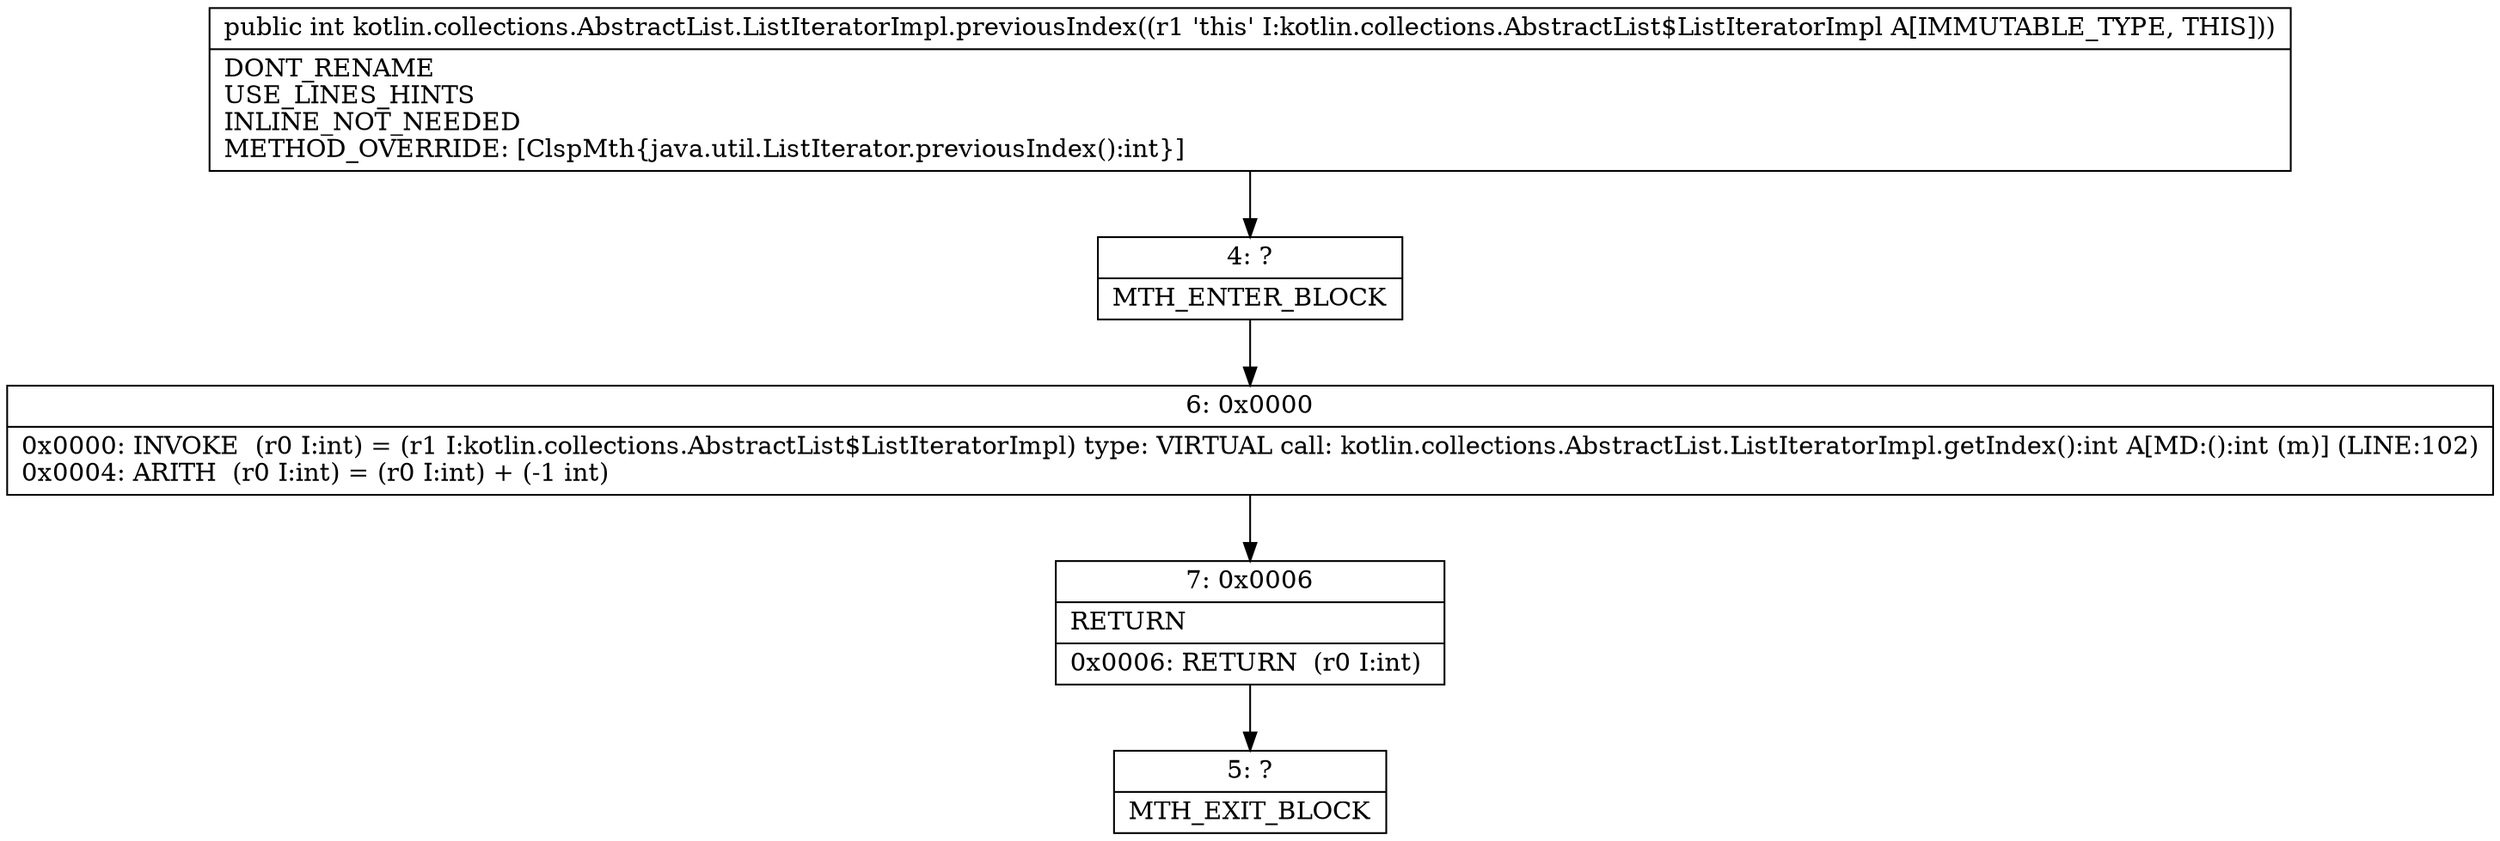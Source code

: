 digraph "CFG forkotlin.collections.AbstractList.ListIteratorImpl.previousIndex()I" {
Node_4 [shape=record,label="{4\:\ ?|MTH_ENTER_BLOCK\l}"];
Node_6 [shape=record,label="{6\:\ 0x0000|0x0000: INVOKE  (r0 I:int) = (r1 I:kotlin.collections.AbstractList$ListIteratorImpl) type: VIRTUAL call: kotlin.collections.AbstractList.ListIteratorImpl.getIndex():int A[MD:():int (m)] (LINE:102)\l0x0004: ARITH  (r0 I:int) = (r0 I:int) + (\-1 int) \l}"];
Node_7 [shape=record,label="{7\:\ 0x0006|RETURN\l|0x0006: RETURN  (r0 I:int) \l}"];
Node_5 [shape=record,label="{5\:\ ?|MTH_EXIT_BLOCK\l}"];
MethodNode[shape=record,label="{public int kotlin.collections.AbstractList.ListIteratorImpl.previousIndex((r1 'this' I:kotlin.collections.AbstractList$ListIteratorImpl A[IMMUTABLE_TYPE, THIS]))  | DONT_RENAME\lUSE_LINES_HINTS\lINLINE_NOT_NEEDED\lMETHOD_OVERRIDE: [ClspMth\{java.util.ListIterator.previousIndex():int\}]\l}"];
MethodNode -> Node_4;Node_4 -> Node_6;
Node_6 -> Node_7;
Node_7 -> Node_5;
}

